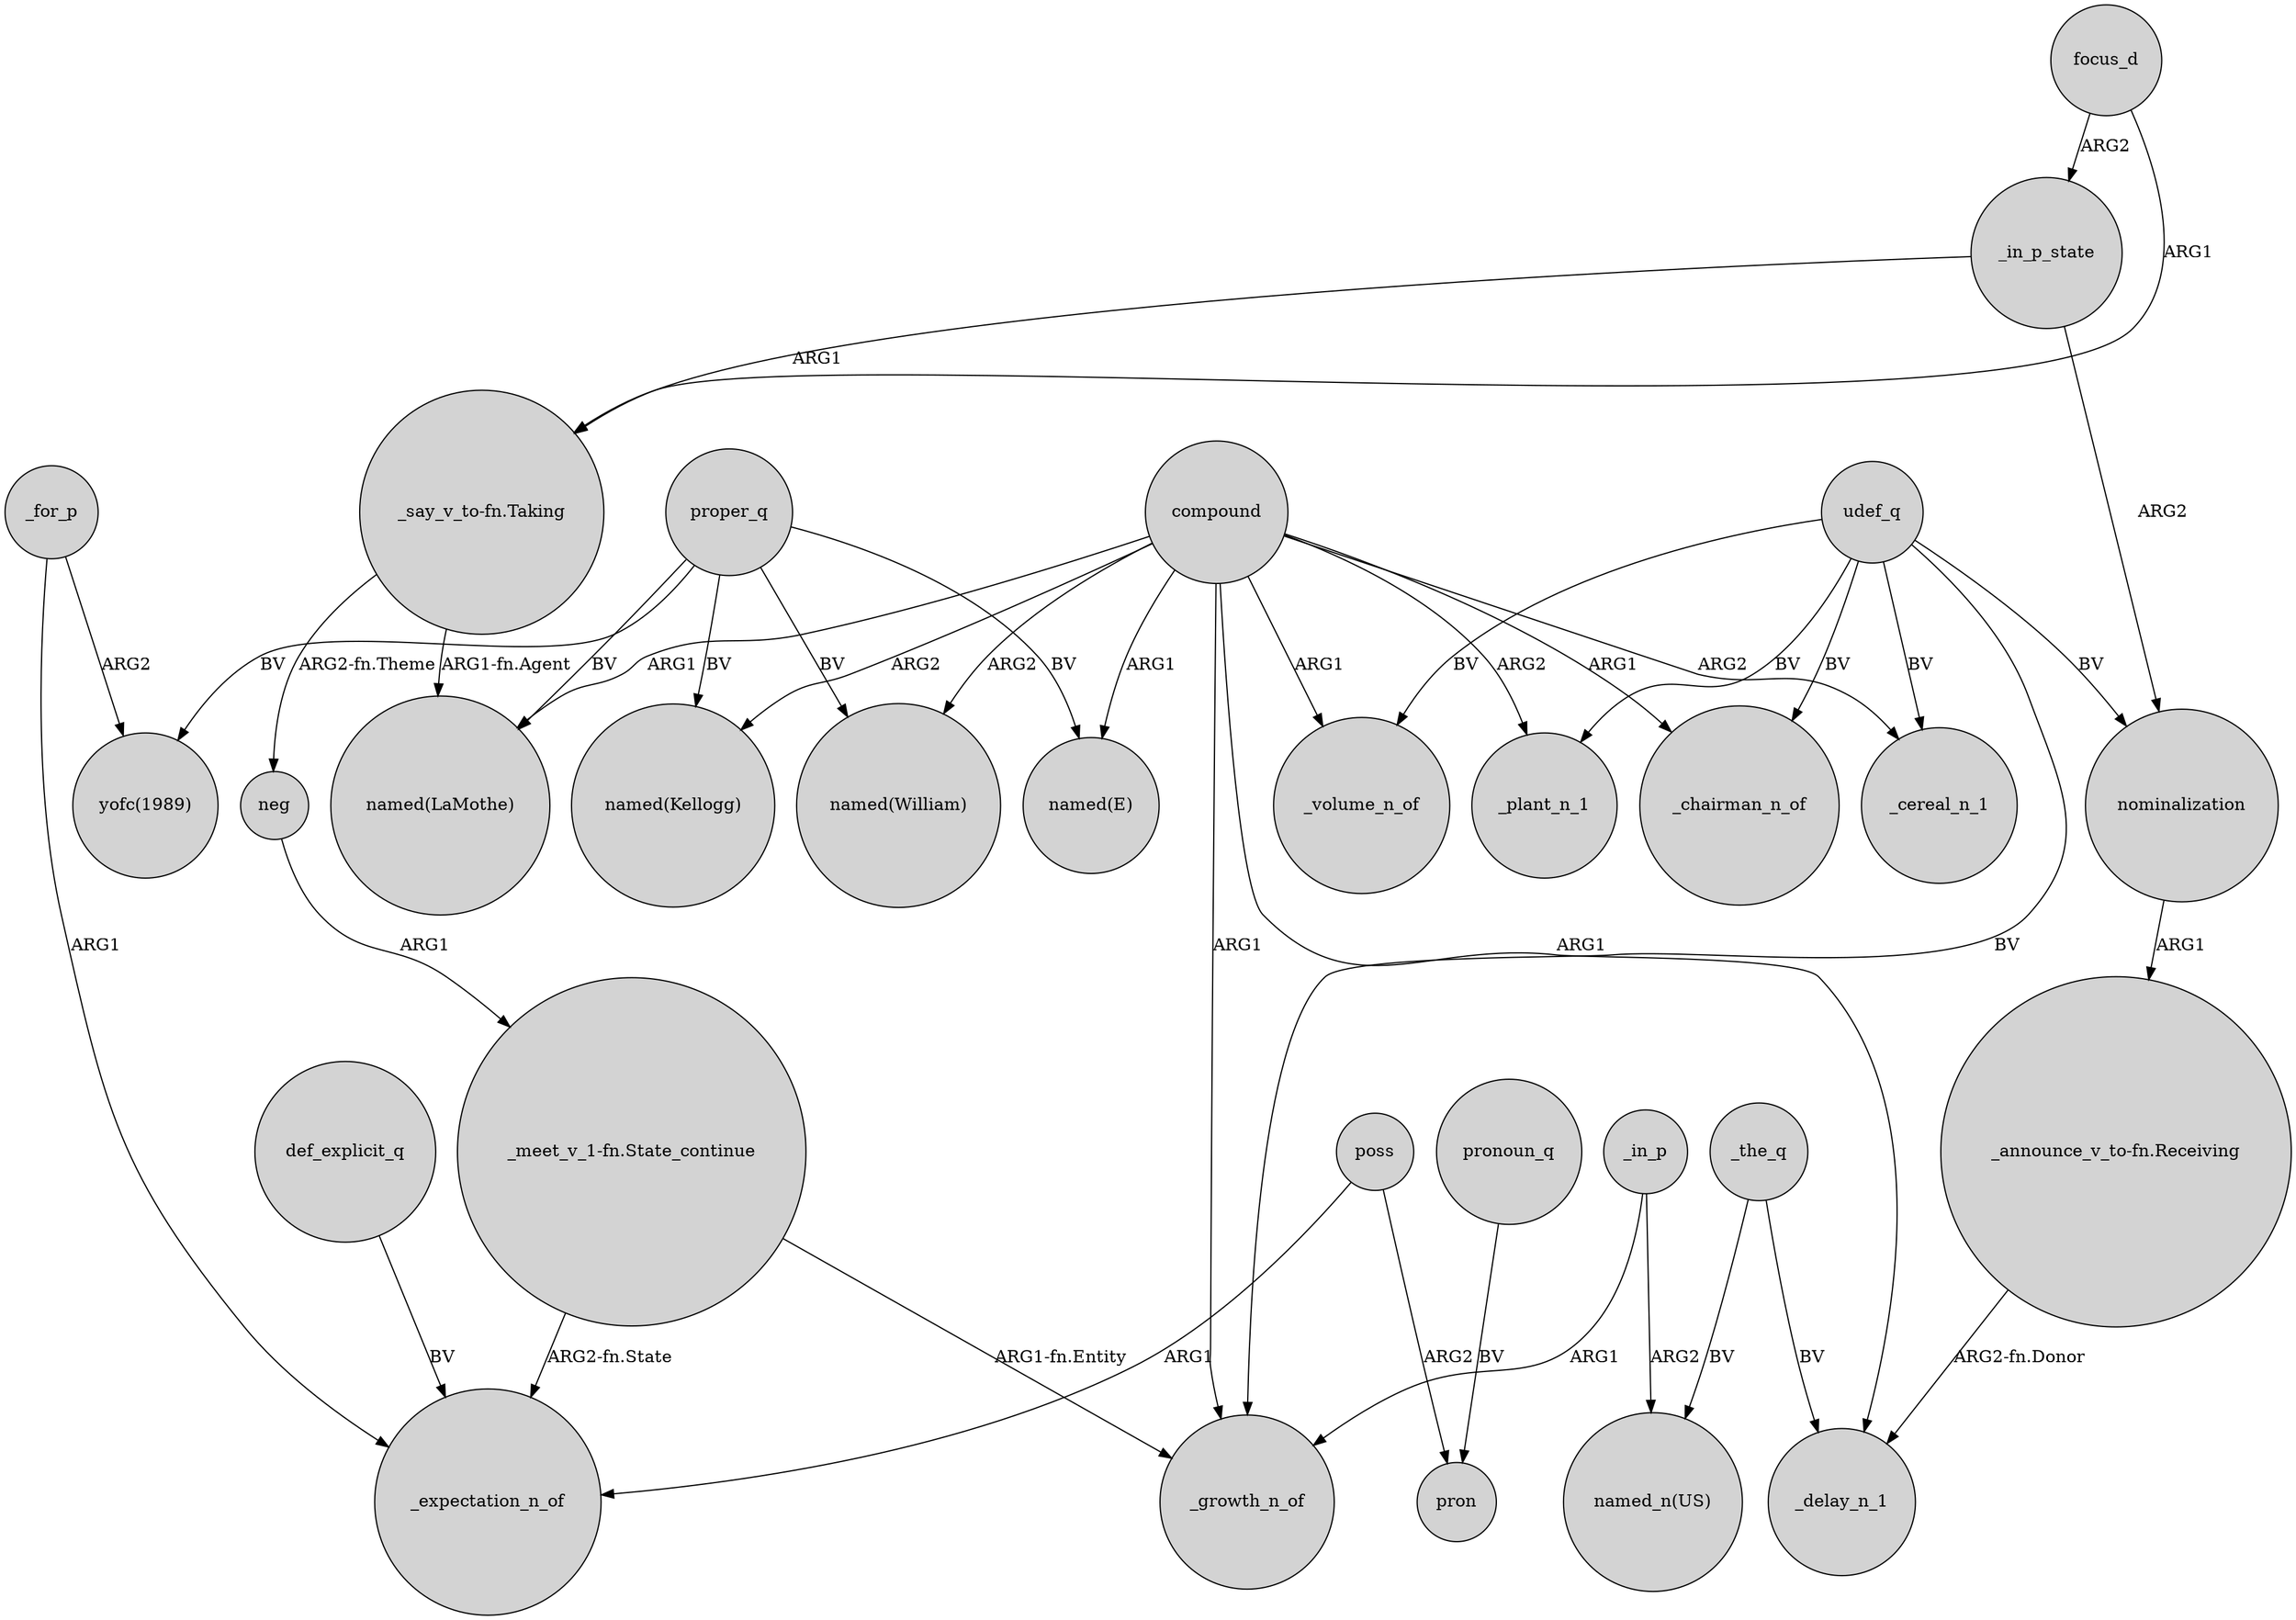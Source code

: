 digraph {
	node [shape=circle style=filled]
	compound -> _volume_n_of [label=ARG1]
	_the_q -> _delay_n_1 [label=BV]
	"_meet_v_1-fn.State_continue" -> _growth_n_of [label="ARG1-fn.Entity"]
	udef_q -> _plant_n_1 [label=BV]
	_in_p_state -> nominalization [label=ARG2]
	focus_d -> _in_p_state [label=ARG2]
	compound -> "named(LaMothe)" [label=ARG1]
	nominalization -> "_announce_v_to-fn.Receiving" [label=ARG1]
	_in_p_state -> "_say_v_to-fn.Taking" [label=ARG1]
	focus_d -> "_say_v_to-fn.Taking" [label=ARG1]
	_in_p -> "named_n(US)" [label=ARG2]
	_the_q -> "named_n(US)" [label=BV]
	proper_q -> "named(William)" [label=BV]
	compound -> _plant_n_1 [label=ARG2]
	udef_q -> _chairman_n_of [label=BV]
	_in_p -> _growth_n_of [label=ARG1]
	proper_q -> "named(Kellogg)" [label=BV]
	compound -> "named(Kellogg)" [label=ARG2]
	udef_q -> nominalization [label=BV]
	compound -> "named(E)" [label=ARG1]
	"_say_v_to-fn.Taking" -> neg [label="ARG2-fn.Theme"]
	udef_q -> _volume_n_of [label=BV]
	pronoun_q -> pron [label=BV]
	poss -> pron [label=ARG2]
	udef_q -> _cereal_n_1 [label=BV]
	poss -> _expectation_n_of [label=ARG1]
	"_announce_v_to-fn.Receiving" -> _delay_n_1 [label="ARG2-fn.Donor"]
	_for_p -> "yofc(1989)" [label=ARG2]
	"_meet_v_1-fn.State_continue" -> _expectation_n_of [label="ARG2-fn.State"]
	compound -> "named(William)" [label=ARG2]
	compound -> _chairman_n_of [label=ARG1]
	proper_q -> "yofc(1989)" [label=BV]
	udef_q -> _growth_n_of [label=BV]
	neg -> "_meet_v_1-fn.State_continue" [label=ARG1]
	compound -> _growth_n_of [label=ARG1]
	proper_q -> "named(LaMothe)" [label=BV]
	"_say_v_to-fn.Taking" -> "named(LaMothe)" [label="ARG1-fn.Agent"]
	compound -> _delay_n_1 [label=ARG1]
	def_explicit_q -> _expectation_n_of [label=BV]
	_for_p -> _expectation_n_of [label=ARG1]
	proper_q -> "named(E)" [label=BV]
	compound -> _cereal_n_1 [label=ARG2]
}
